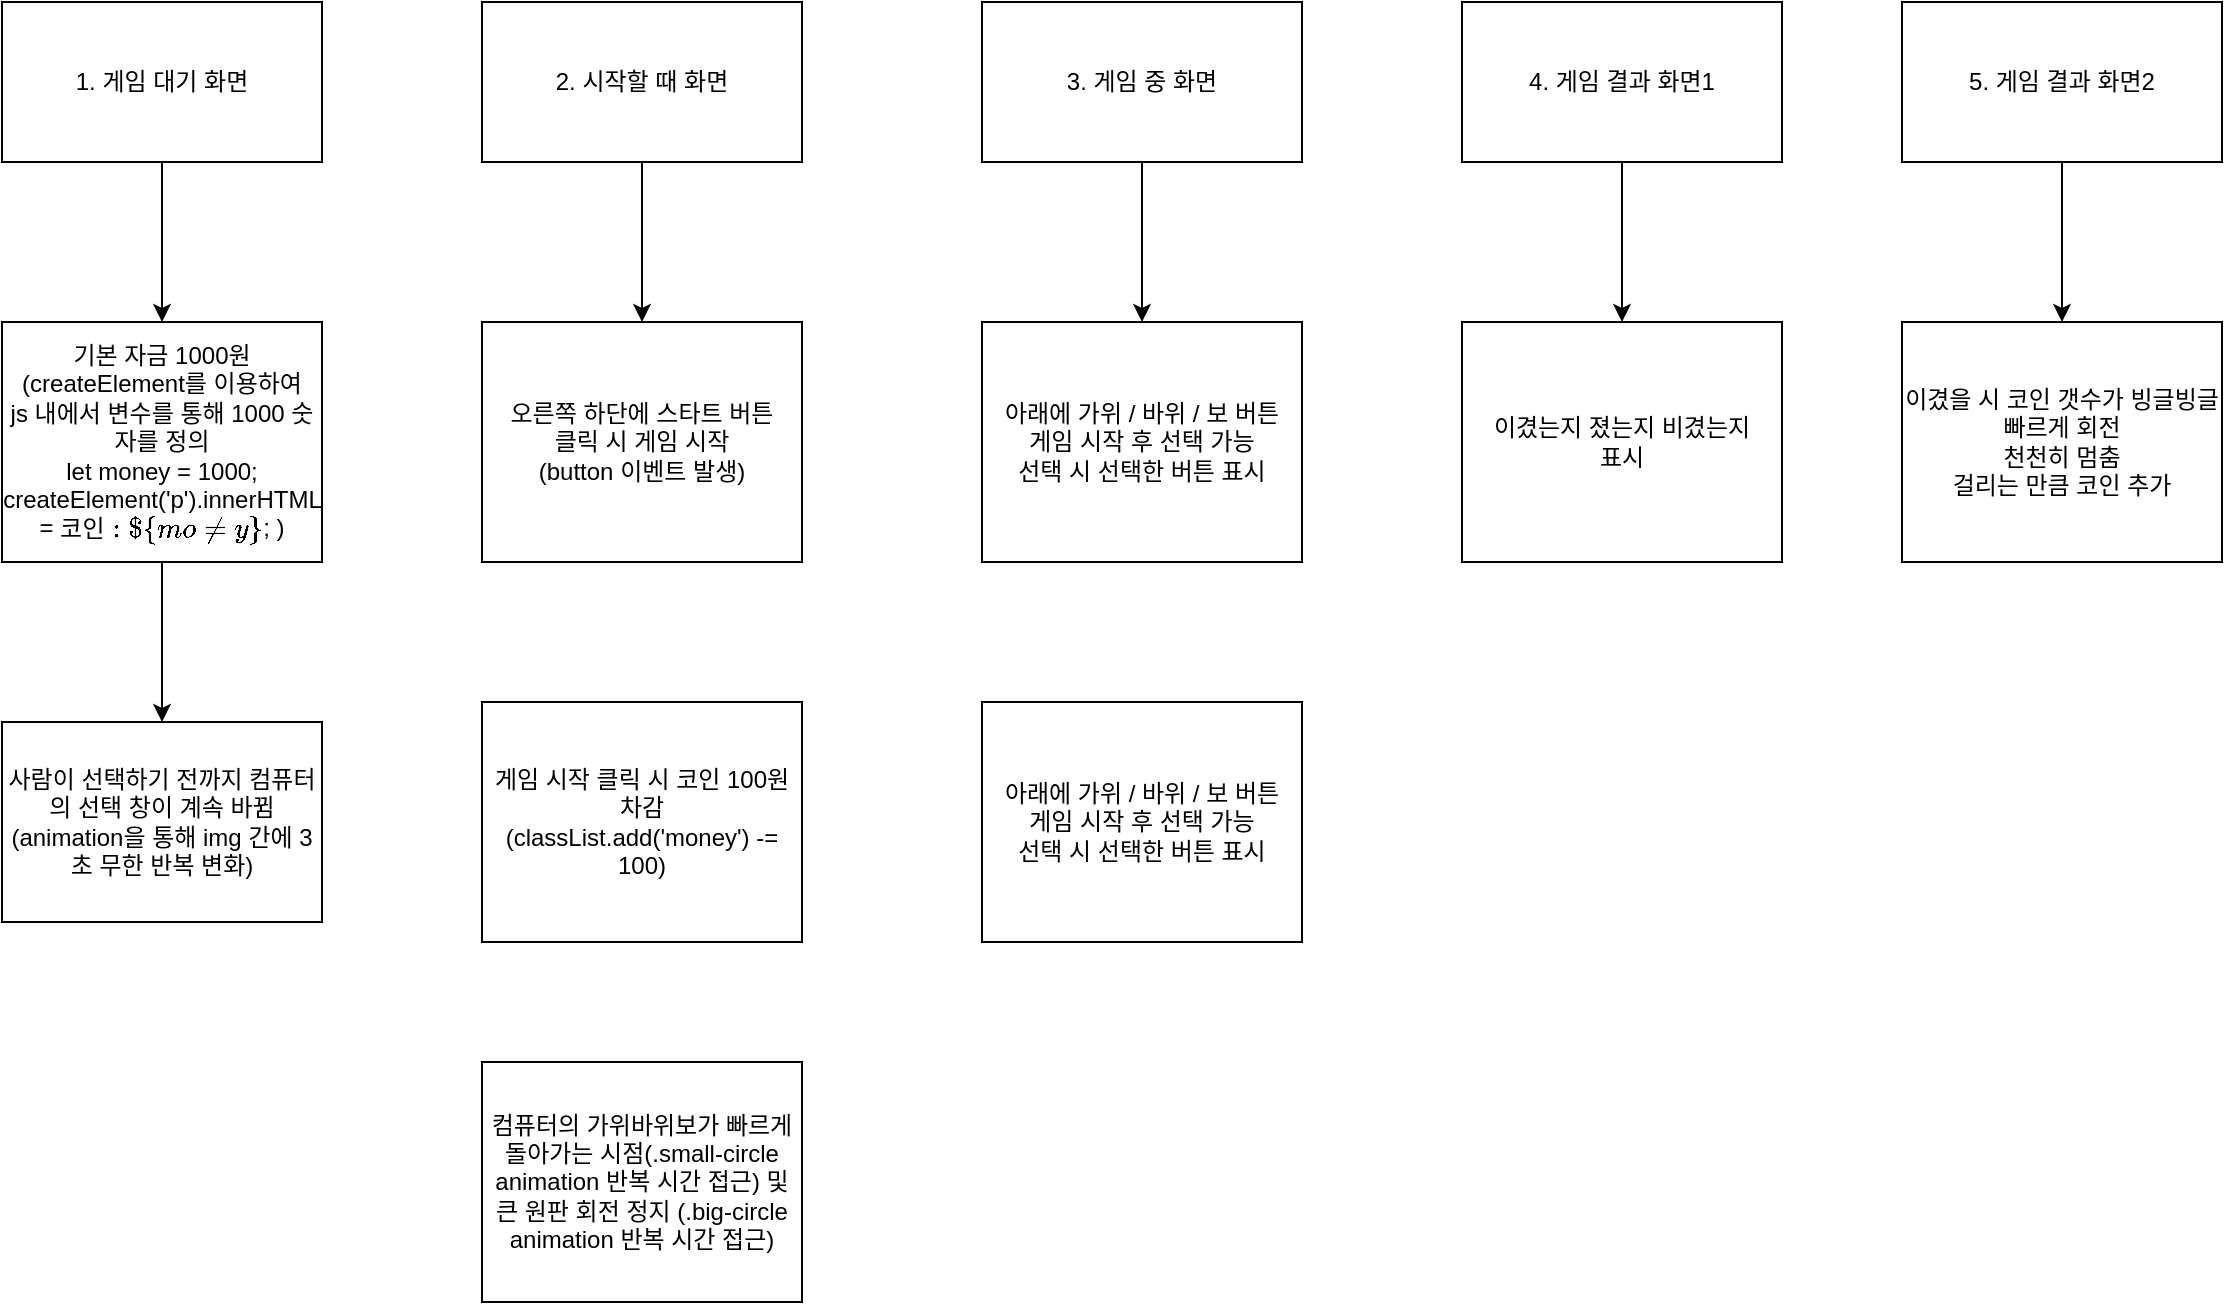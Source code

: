 <mxfile version="20.3.0" type="device"><diagram id="61vZ5apEw92EjlG6TKoq" name="페이지-1"><mxGraphModel dx="1038" dy="539" grid="1" gridSize="10" guides="1" tooltips="1" connect="1" arrows="1" fold="1" page="1" pageScale="1" pageWidth="827" pageHeight="1169" math="0" shadow="0"><root><mxCell id="0"/><mxCell id="1" parent="0"/><mxCell id="5DLnR9oEUNYNQtvMOrOM-21" style="edgeStyle=orthogonalEdgeStyle;rounded=0;orthogonalLoop=1;jettySize=auto;html=1;entryX=0.5;entryY=0;entryDx=0;entryDy=0;" edge="1" parent="1" source="5DLnR9oEUNYNQtvMOrOM-1" target="5DLnR9oEUNYNQtvMOrOM-2"><mxGeometry relative="1" as="geometry"/></mxCell><mxCell id="5DLnR9oEUNYNQtvMOrOM-1" value="기본 자금 1000원&lt;br&gt;(createElement를 이용하여&lt;br&gt;js 내에서 변수를 통해 1000 숫자를 정의&lt;br&gt;let money = 1000;&lt;br&gt;createElement('p').innerHTML = `코인 : ${money}`; )" style="rounded=0;whiteSpace=wrap;html=1;" vertex="1" parent="1"><mxGeometry x="40" y="180" width="160" height="120" as="geometry"/></mxCell><mxCell id="5DLnR9oEUNYNQtvMOrOM-2" value="사람이 선택하기 전까지 컴퓨터의 선택 창이 계속 바뀜&lt;br&gt;(animation을 통해 img 간에 3초 무한 반복 변화)" style="rounded=0;whiteSpace=wrap;html=1;" vertex="1" parent="1"><mxGeometry x="40" y="380" width="160" height="100" as="geometry"/></mxCell><mxCell id="5DLnR9oEUNYNQtvMOrOM-16" style="edgeStyle=orthogonalEdgeStyle;rounded=0;orthogonalLoop=1;jettySize=auto;html=1;entryX=0.5;entryY=0;entryDx=0;entryDy=0;" edge="1" parent="1" source="5DLnR9oEUNYNQtvMOrOM-3" target="5DLnR9oEUNYNQtvMOrOM-1"><mxGeometry relative="1" as="geometry"/></mxCell><mxCell id="5DLnR9oEUNYNQtvMOrOM-3" value="1. 게임 대기 화면" style="rounded=0;whiteSpace=wrap;html=1;" vertex="1" parent="1"><mxGeometry x="40" y="20" width="160" height="80" as="geometry"/></mxCell><mxCell id="5DLnR9oEUNYNQtvMOrOM-17" style="edgeStyle=orthogonalEdgeStyle;rounded=0;orthogonalLoop=1;jettySize=auto;html=1;entryX=0.5;entryY=0;entryDx=0;entryDy=0;" edge="1" parent="1" source="5DLnR9oEUNYNQtvMOrOM-5" target="5DLnR9oEUNYNQtvMOrOM-10"><mxGeometry relative="1" as="geometry"/></mxCell><mxCell id="5DLnR9oEUNYNQtvMOrOM-5" value="2. 시작할 때 화면" style="rounded=0;whiteSpace=wrap;html=1;" vertex="1" parent="1"><mxGeometry x="280" y="20" width="160" height="80" as="geometry"/></mxCell><mxCell id="5DLnR9oEUNYNQtvMOrOM-18" style="edgeStyle=orthogonalEdgeStyle;rounded=0;orthogonalLoop=1;jettySize=auto;html=1;entryX=0.5;entryY=0;entryDx=0;entryDy=0;" edge="1" parent="1" source="5DLnR9oEUNYNQtvMOrOM-6" target="5DLnR9oEUNYNQtvMOrOM-11"><mxGeometry relative="1" as="geometry"/></mxCell><mxCell id="5DLnR9oEUNYNQtvMOrOM-6" value="3. 게임 중 화면" style="rounded=0;whiteSpace=wrap;html=1;" vertex="1" parent="1"><mxGeometry x="530" y="20" width="160" height="80" as="geometry"/></mxCell><mxCell id="5DLnR9oEUNYNQtvMOrOM-19" style="edgeStyle=orthogonalEdgeStyle;rounded=0;orthogonalLoop=1;jettySize=auto;html=1;entryX=0.5;entryY=0;entryDx=0;entryDy=0;" edge="1" parent="1" source="5DLnR9oEUNYNQtvMOrOM-7" target="5DLnR9oEUNYNQtvMOrOM-12"><mxGeometry relative="1" as="geometry"/></mxCell><mxCell id="5DLnR9oEUNYNQtvMOrOM-7" value="4. 게임 결과 화면1" style="rounded=0;whiteSpace=wrap;html=1;" vertex="1" parent="1"><mxGeometry x="770" y="20" width="160" height="80" as="geometry"/></mxCell><mxCell id="5DLnR9oEUNYNQtvMOrOM-20" style="edgeStyle=orthogonalEdgeStyle;rounded=0;orthogonalLoop=1;jettySize=auto;html=1;" edge="1" parent="1" source="5DLnR9oEUNYNQtvMOrOM-9" target="5DLnR9oEUNYNQtvMOrOM-13"><mxGeometry relative="1" as="geometry"/></mxCell><mxCell id="5DLnR9oEUNYNQtvMOrOM-9" value="5. 게임 결과 화면2" style="rounded=0;whiteSpace=wrap;html=1;" vertex="1" parent="1"><mxGeometry x="990" y="20" width="160" height="80" as="geometry"/></mxCell><mxCell id="5DLnR9oEUNYNQtvMOrOM-10" value="오른쪽 하단에 스타트 버튼 &lt;br&gt;클릭 시 게임 시작&lt;br&gt;(button 이벤트 발생)" style="rounded=0;whiteSpace=wrap;html=1;" vertex="1" parent="1"><mxGeometry x="280" y="180" width="160" height="120" as="geometry"/></mxCell><mxCell id="5DLnR9oEUNYNQtvMOrOM-11" value="아래에 가위 / 바위 / 보 버튼&lt;br&gt;게임 시작 후 선택 가능&lt;br&gt;선택 시 선택한 버튼 표시" style="rounded=0;whiteSpace=wrap;html=1;" vertex="1" parent="1"><mxGeometry x="530" y="180" width="160" height="120" as="geometry"/></mxCell><mxCell id="5DLnR9oEUNYNQtvMOrOM-12" value="이겼는지 졌는지 비겼는지 &lt;br&gt;표시" style="rounded=0;whiteSpace=wrap;html=1;" vertex="1" parent="1"><mxGeometry x="770" y="180" width="160" height="120" as="geometry"/></mxCell><mxCell id="5DLnR9oEUNYNQtvMOrOM-13" value="이겼을 시 코인 갯수가 빙글빙글 빠르게 회전&lt;br&gt;천천히 멈춤&lt;br&gt;걸리는 만큼 코인 추가" style="rounded=0;whiteSpace=wrap;html=1;" vertex="1" parent="1"><mxGeometry x="990" y="180" width="160" height="120" as="geometry"/></mxCell><mxCell id="5DLnR9oEUNYNQtvMOrOM-22" value="게임 시작 클릭 시 코인 100원 차감&lt;br&gt;(classList.add('money') -= 100)" style="rounded=0;whiteSpace=wrap;html=1;" vertex="1" parent="1"><mxGeometry x="280" y="370" width="160" height="120" as="geometry"/></mxCell><mxCell id="5DLnR9oEUNYNQtvMOrOM-23" value="컴퓨터의 가위바위보가 빠르게 돌아가는 시점(.small-circle animation 반복 시간 접근) 및 큰 원판 회전 정지 (.big-circle animation 반복 시간 접근)" style="rounded=0;whiteSpace=wrap;html=1;" vertex="1" parent="1"><mxGeometry x="280" y="550" width="160" height="120" as="geometry"/></mxCell><mxCell id="5DLnR9oEUNYNQtvMOrOM-24" value="아래에 가위 / 바위 / 보 버튼&lt;br&gt;게임 시작 후 선택 가능&lt;br&gt;선택 시 선택한 버튼 표시" style="rounded=0;whiteSpace=wrap;html=1;" vertex="1" parent="1"><mxGeometry x="530" y="370" width="160" height="120" as="geometry"/></mxCell></root></mxGraphModel></diagram></mxfile>